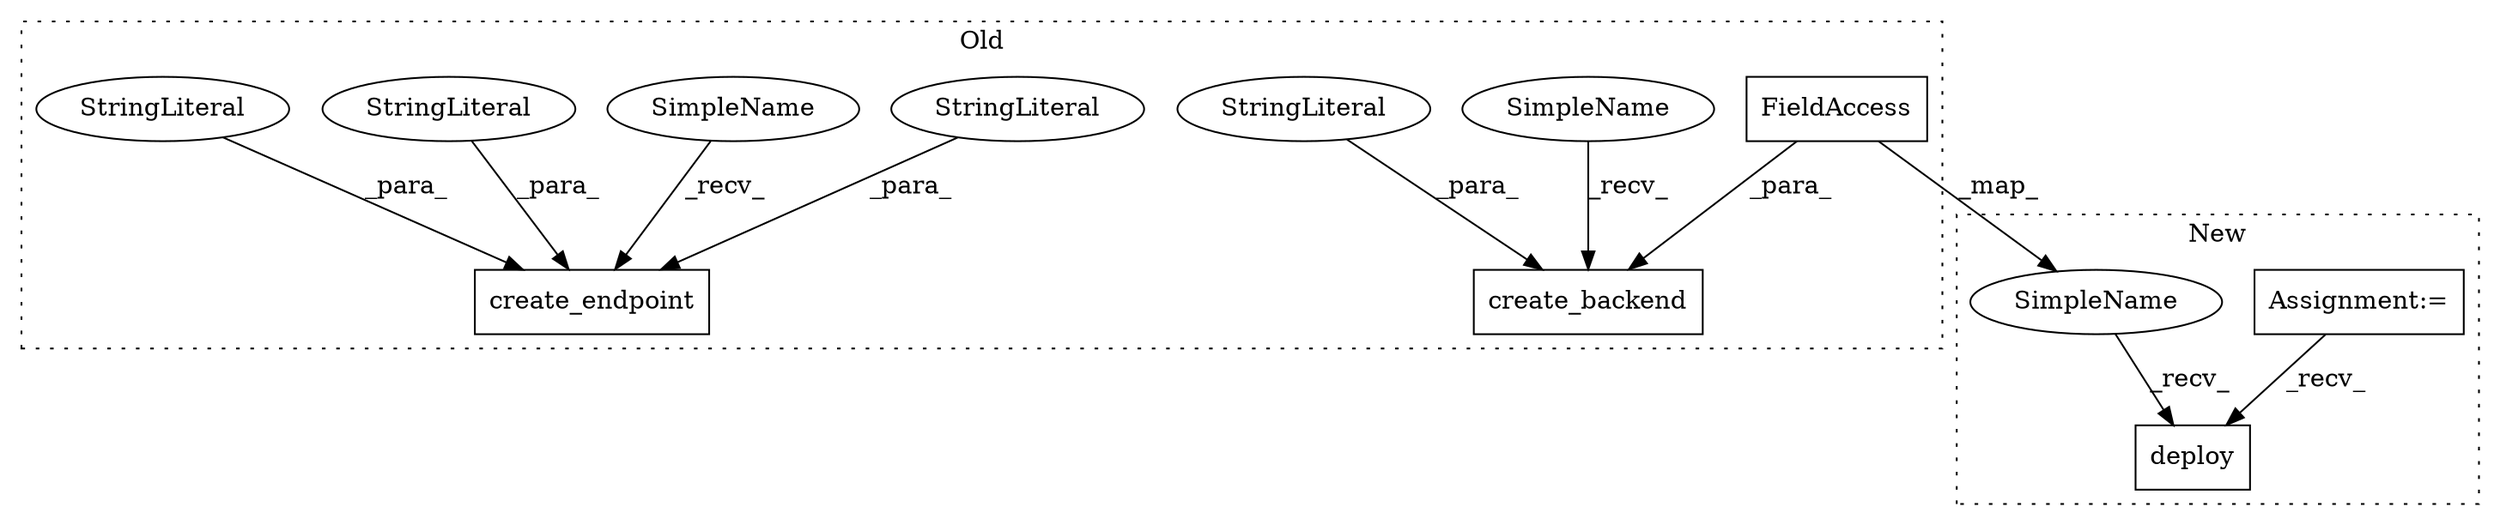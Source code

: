 digraph G {
subgraph cluster0 {
1 [label="create_backend" a="32" s="926,973" l="15,1" shape="box"];
3 [label="StringLiteral" a="45" s="941" l="23" shape="ellipse"];
5 [label="FieldAccess" a="22" s="965" l="8" shape="box"];
7 [label="create_endpoint" a="32" s="986,1068" l="16,1" shape="box"];
8 [label="StringLiteral" a="45" s="1047" l="21" shape="ellipse"];
9 [label="StringLiteral" a="45" s="1023" l="23" shape="ellipse"];
10 [label="StringLiteral" a="45" s="1002" l="20" shape="ellipse"];
11 [label="SimpleName" a="42" s="980" l="5" shape="ellipse"];
12 [label="SimpleName" a="42" s="920" l="5" shape="ellipse"];
label = "Old";
style="dotted";
}
subgraph cluster1 {
2 [label="deploy" a="32" s="915" l="8" shape="box"];
4 [label="Assignment:=" a="7" s="747" l="8" shape="box"];
6 [label="SimpleName" a="42" s="906" l="8" shape="ellipse"];
label = "New";
style="dotted";
}
3 -> 1 [label="_para_"];
4 -> 2 [label="_recv_"];
5 -> 1 [label="_para_"];
5 -> 6 [label="_map_"];
6 -> 2 [label="_recv_"];
8 -> 7 [label="_para_"];
9 -> 7 [label="_para_"];
10 -> 7 [label="_para_"];
11 -> 7 [label="_recv_"];
12 -> 1 [label="_recv_"];
}